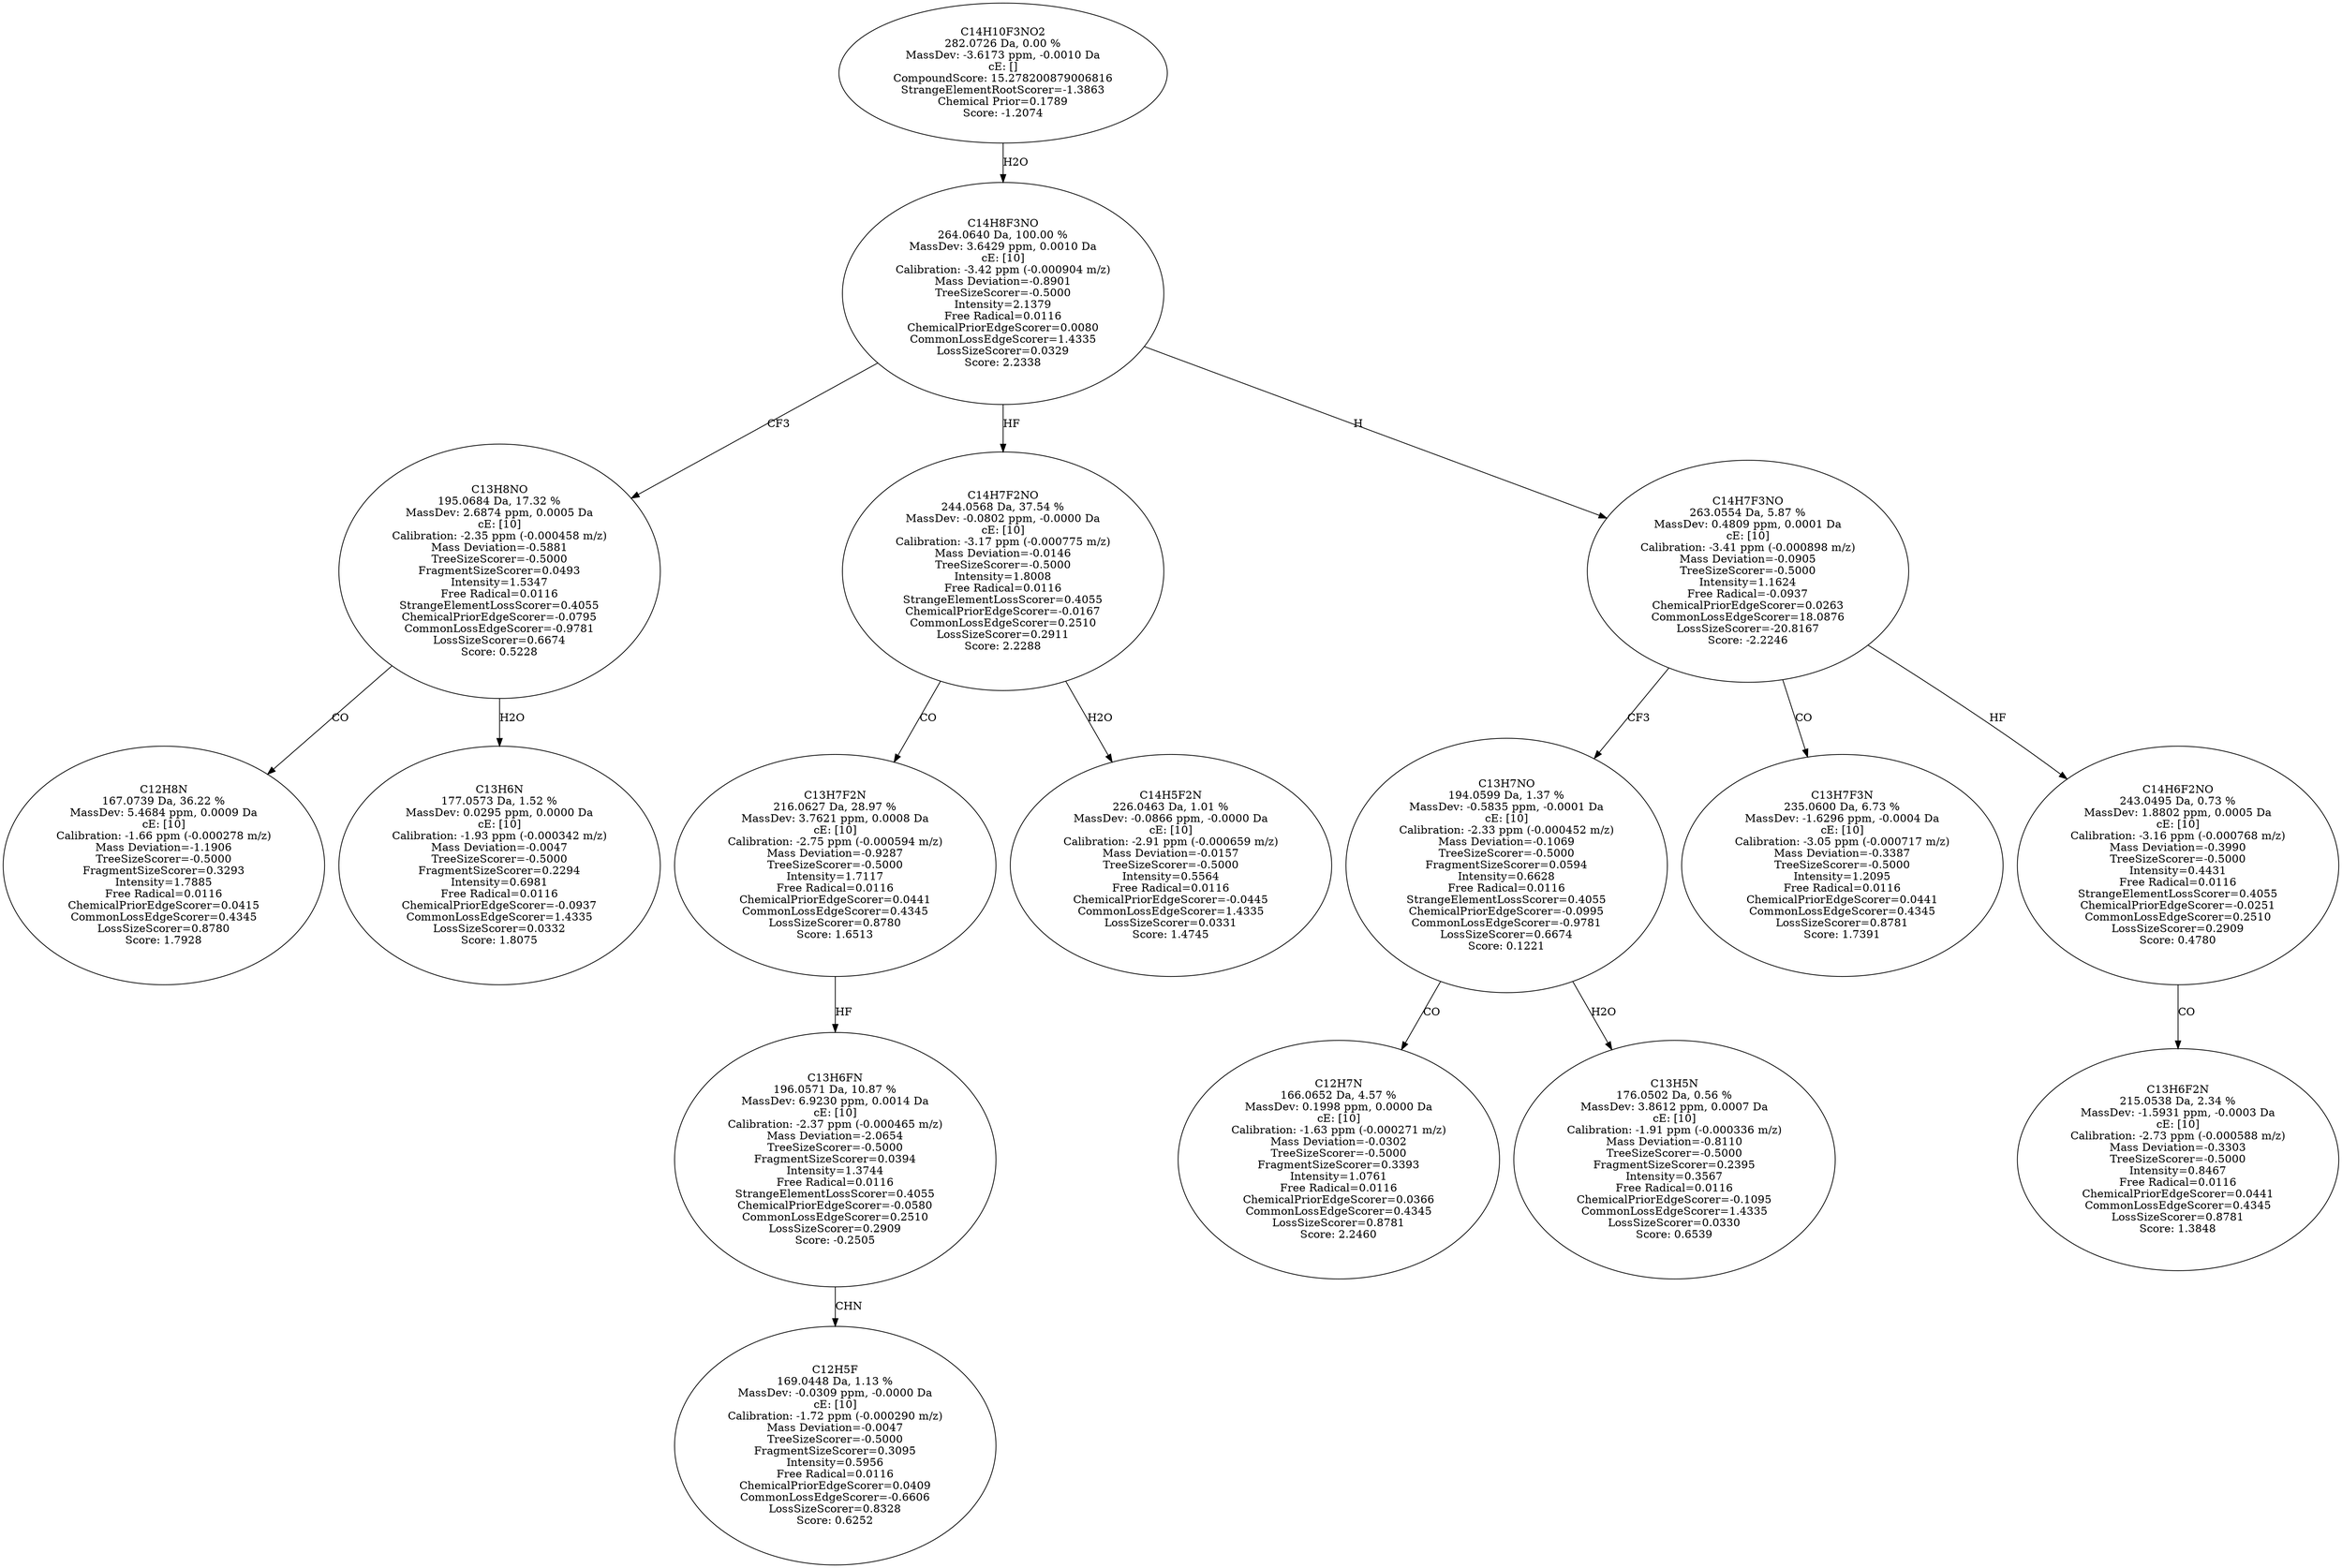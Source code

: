 strict digraph {
v1 [label="C12H8N\n167.0739 Da, 36.22 %\nMassDev: 5.4684 ppm, 0.0009 Da\ncE: [10]\nCalibration: -1.66 ppm (-0.000278 m/z)\nMass Deviation=-1.1906\nTreeSizeScorer=-0.5000\nFragmentSizeScorer=0.3293\nIntensity=1.7885\nFree Radical=0.0116\nChemicalPriorEdgeScorer=0.0415\nCommonLossEdgeScorer=0.4345\nLossSizeScorer=0.8780\nScore: 1.7928"];
v2 [label="C13H6N\n177.0573 Da, 1.52 %\nMassDev: 0.0295 ppm, 0.0000 Da\ncE: [10]\nCalibration: -1.93 ppm (-0.000342 m/z)\nMass Deviation=-0.0047\nTreeSizeScorer=-0.5000\nFragmentSizeScorer=0.2294\nIntensity=0.6981\nFree Radical=0.0116\nChemicalPriorEdgeScorer=-0.0937\nCommonLossEdgeScorer=1.4335\nLossSizeScorer=0.0332\nScore: 1.8075"];
v3 [label="C13H8NO\n195.0684 Da, 17.32 %\nMassDev: 2.6874 ppm, 0.0005 Da\ncE: [10]\nCalibration: -2.35 ppm (-0.000458 m/z)\nMass Deviation=-0.5881\nTreeSizeScorer=-0.5000\nFragmentSizeScorer=0.0493\nIntensity=1.5347\nFree Radical=0.0116\nStrangeElementLossScorer=0.4055\nChemicalPriorEdgeScorer=-0.0795\nCommonLossEdgeScorer=-0.9781\nLossSizeScorer=0.6674\nScore: 0.5228"];
v4 [label="C12H5F\n169.0448 Da, 1.13 %\nMassDev: -0.0309 ppm, -0.0000 Da\ncE: [10]\nCalibration: -1.72 ppm (-0.000290 m/z)\nMass Deviation=-0.0047\nTreeSizeScorer=-0.5000\nFragmentSizeScorer=0.3095\nIntensity=0.5956\nFree Radical=0.0116\nChemicalPriorEdgeScorer=0.0409\nCommonLossEdgeScorer=-0.6606\nLossSizeScorer=0.8328\nScore: 0.6252"];
v5 [label="C13H6FN\n196.0571 Da, 10.87 %\nMassDev: 6.9230 ppm, 0.0014 Da\ncE: [10]\nCalibration: -2.37 ppm (-0.000465 m/z)\nMass Deviation=-2.0654\nTreeSizeScorer=-0.5000\nFragmentSizeScorer=0.0394\nIntensity=1.3744\nFree Radical=0.0116\nStrangeElementLossScorer=0.4055\nChemicalPriorEdgeScorer=-0.0580\nCommonLossEdgeScorer=0.2510\nLossSizeScorer=0.2909\nScore: -0.2505"];
v6 [label="C13H7F2N\n216.0627 Da, 28.97 %\nMassDev: 3.7621 ppm, 0.0008 Da\ncE: [10]\nCalibration: -2.75 ppm (-0.000594 m/z)\nMass Deviation=-0.9287\nTreeSizeScorer=-0.5000\nIntensity=1.7117\nFree Radical=0.0116\nChemicalPriorEdgeScorer=0.0441\nCommonLossEdgeScorer=0.4345\nLossSizeScorer=0.8780\nScore: 1.6513"];
v7 [label="C14H5F2N\n226.0463 Da, 1.01 %\nMassDev: -0.0866 ppm, -0.0000 Da\ncE: [10]\nCalibration: -2.91 ppm (-0.000659 m/z)\nMass Deviation=-0.0157\nTreeSizeScorer=-0.5000\nIntensity=0.5564\nFree Radical=0.0116\nChemicalPriorEdgeScorer=-0.0445\nCommonLossEdgeScorer=1.4335\nLossSizeScorer=0.0331\nScore: 1.4745"];
v8 [label="C14H7F2NO\n244.0568 Da, 37.54 %\nMassDev: -0.0802 ppm, -0.0000 Da\ncE: [10]\nCalibration: -3.17 ppm (-0.000775 m/z)\nMass Deviation=-0.0146\nTreeSizeScorer=-0.5000\nIntensity=1.8008\nFree Radical=0.0116\nStrangeElementLossScorer=0.4055\nChemicalPriorEdgeScorer=-0.0167\nCommonLossEdgeScorer=0.2510\nLossSizeScorer=0.2911\nScore: 2.2288"];
v9 [label="C12H7N\n166.0652 Da, 4.57 %\nMassDev: 0.1998 ppm, 0.0000 Da\ncE: [10]\nCalibration: -1.63 ppm (-0.000271 m/z)\nMass Deviation=-0.0302\nTreeSizeScorer=-0.5000\nFragmentSizeScorer=0.3393\nIntensity=1.0761\nFree Radical=0.0116\nChemicalPriorEdgeScorer=0.0366\nCommonLossEdgeScorer=0.4345\nLossSizeScorer=0.8781\nScore: 2.2460"];
v10 [label="C13H5N\n176.0502 Da, 0.56 %\nMassDev: 3.8612 ppm, 0.0007 Da\ncE: [10]\nCalibration: -1.91 ppm (-0.000336 m/z)\nMass Deviation=-0.8110\nTreeSizeScorer=-0.5000\nFragmentSizeScorer=0.2395\nIntensity=0.3567\nFree Radical=0.0116\nChemicalPriorEdgeScorer=-0.1095\nCommonLossEdgeScorer=1.4335\nLossSizeScorer=0.0330\nScore: 0.6539"];
v11 [label="C13H7NO\n194.0599 Da, 1.37 %\nMassDev: -0.5835 ppm, -0.0001 Da\ncE: [10]\nCalibration: -2.33 ppm (-0.000452 m/z)\nMass Deviation=-0.1069\nTreeSizeScorer=-0.5000\nFragmentSizeScorer=0.0594\nIntensity=0.6628\nFree Radical=0.0116\nStrangeElementLossScorer=0.4055\nChemicalPriorEdgeScorer=-0.0995\nCommonLossEdgeScorer=-0.9781\nLossSizeScorer=0.6674\nScore: 0.1221"];
v12 [label="C13H7F3N\n235.0600 Da, 6.73 %\nMassDev: -1.6296 ppm, -0.0004 Da\ncE: [10]\nCalibration: -3.05 ppm (-0.000717 m/z)\nMass Deviation=-0.3387\nTreeSizeScorer=-0.5000\nIntensity=1.2095\nFree Radical=0.0116\nChemicalPriorEdgeScorer=0.0441\nCommonLossEdgeScorer=0.4345\nLossSizeScorer=0.8781\nScore: 1.7391"];
v13 [label="C13H6F2N\n215.0538 Da, 2.34 %\nMassDev: -1.5931 ppm, -0.0003 Da\ncE: [10]\nCalibration: -2.73 ppm (-0.000588 m/z)\nMass Deviation=-0.3303\nTreeSizeScorer=-0.5000\nIntensity=0.8467\nFree Radical=0.0116\nChemicalPriorEdgeScorer=0.0441\nCommonLossEdgeScorer=0.4345\nLossSizeScorer=0.8781\nScore: 1.3848"];
v14 [label="C14H6F2NO\n243.0495 Da, 0.73 %\nMassDev: 1.8802 ppm, 0.0005 Da\ncE: [10]\nCalibration: -3.16 ppm (-0.000768 m/z)\nMass Deviation=-0.3990\nTreeSizeScorer=-0.5000\nIntensity=0.4431\nFree Radical=0.0116\nStrangeElementLossScorer=0.4055\nChemicalPriorEdgeScorer=-0.0251\nCommonLossEdgeScorer=0.2510\nLossSizeScorer=0.2909\nScore: 0.4780"];
v15 [label="C14H7F3NO\n263.0554 Da, 5.87 %\nMassDev: 0.4809 ppm, 0.0001 Da\ncE: [10]\nCalibration: -3.41 ppm (-0.000898 m/z)\nMass Deviation=-0.0905\nTreeSizeScorer=-0.5000\nIntensity=1.1624\nFree Radical=-0.0937\nChemicalPriorEdgeScorer=0.0263\nCommonLossEdgeScorer=18.0876\nLossSizeScorer=-20.8167\nScore: -2.2246"];
v16 [label="C14H8F3NO\n264.0640 Da, 100.00 %\nMassDev: 3.6429 ppm, 0.0010 Da\ncE: [10]\nCalibration: -3.42 ppm (-0.000904 m/z)\nMass Deviation=-0.8901\nTreeSizeScorer=-0.5000\nIntensity=2.1379\nFree Radical=0.0116\nChemicalPriorEdgeScorer=0.0080\nCommonLossEdgeScorer=1.4335\nLossSizeScorer=0.0329\nScore: 2.2338"];
v17 [label="C14H10F3NO2\n282.0726 Da, 0.00 %\nMassDev: -3.6173 ppm, -0.0010 Da\ncE: []\nCompoundScore: 15.278200879006816\nStrangeElementRootScorer=-1.3863\nChemical Prior=0.1789\nScore: -1.2074"];
v3 -> v1 [label="CO"];
v3 -> v2 [label="H2O"];
v16 -> v3 [label="CF3"];
v5 -> v4 [label="CHN"];
v6 -> v5 [label="HF"];
v8 -> v6 [label="CO"];
v8 -> v7 [label="H2O"];
v16 -> v8 [label="HF"];
v11 -> v9 [label="CO"];
v11 -> v10 [label="H2O"];
v15 -> v11 [label="CF3"];
v15 -> v12 [label="CO"];
v14 -> v13 [label="CO"];
v15 -> v14 [label="HF"];
v16 -> v15 [label="H"];
v17 -> v16 [label="H2O"];
}